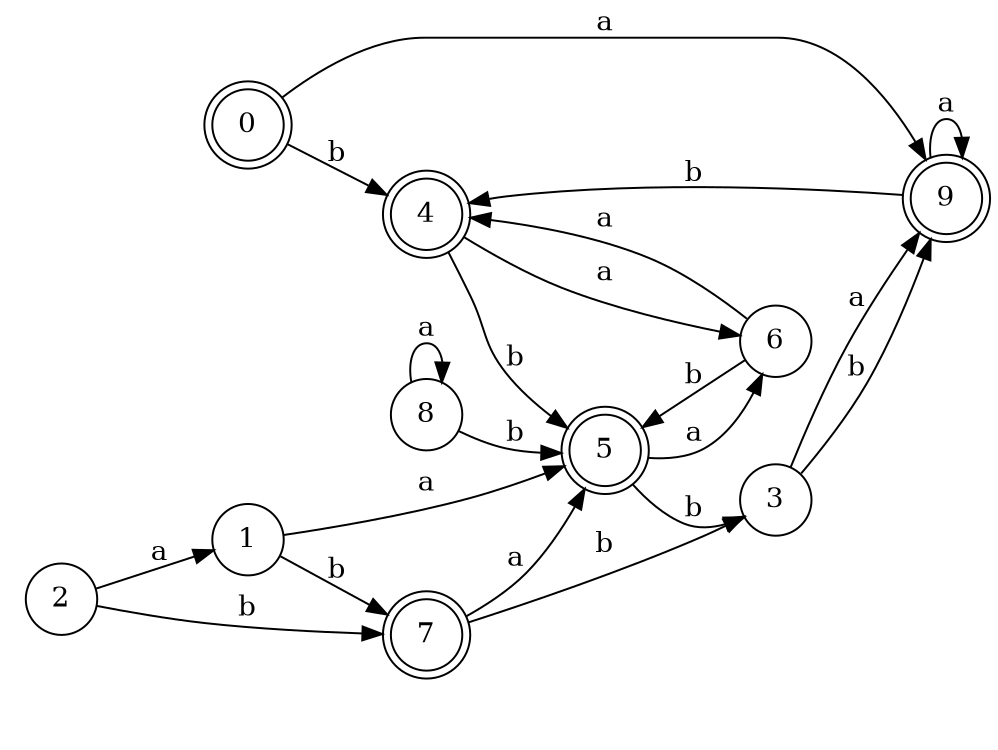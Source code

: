 digraph n8_8 {
__start0 [label="" shape="none"];

rankdir=LR;
size="8,5";

s0 [style="rounded,filled", color="black", fillcolor="white" shape="doublecircle", label="0"];
s1 [style="filled", color="black", fillcolor="white" shape="circle", label="1"];
s2 [style="filled", color="black", fillcolor="white" shape="circle", label="2"];
s3 [style="filled", color="black", fillcolor="white" shape="circle", label="3"];
s4 [style="rounded,filled", color="black", fillcolor="white" shape="doublecircle", label="4"];
s5 [style="rounded,filled", color="black", fillcolor="white" shape="doublecircle", label="5"];
s6 [style="filled", color="black", fillcolor="white" shape="circle", label="6"];
s7 [style="rounded,filled", color="black", fillcolor="white" shape="doublecircle", label="7"];
s8 [style="filled", color="black", fillcolor="white" shape="circle", label="8"];
s9 [style="rounded,filled", color="black", fillcolor="white" shape="doublecircle", label="9"];
s0 -> s9 [label="a"];
s0 -> s4 [label="b"];
s1 -> s5 [label="a"];
s1 -> s7 [label="b"];
s2 -> s1 [label="a"];
s2 -> s7 [label="b"];
s3 -> s9 [label="a"];
s3 -> s9 [label="b"];
s4 -> s6 [label="a"];
s4 -> s5 [label="b"];
s5 -> s6 [label="a"];
s5 -> s3 [label="b"];
s6 -> s4 [label="a"];
s6 -> s5 [label="b"];
s7 -> s5 [label="a"];
s7 -> s3 [label="b"];
s8 -> s8 [label="a"];
s8 -> s5 [label="b"];
s9 -> s9 [label="a"];
s9 -> s4 [label="b"];

}